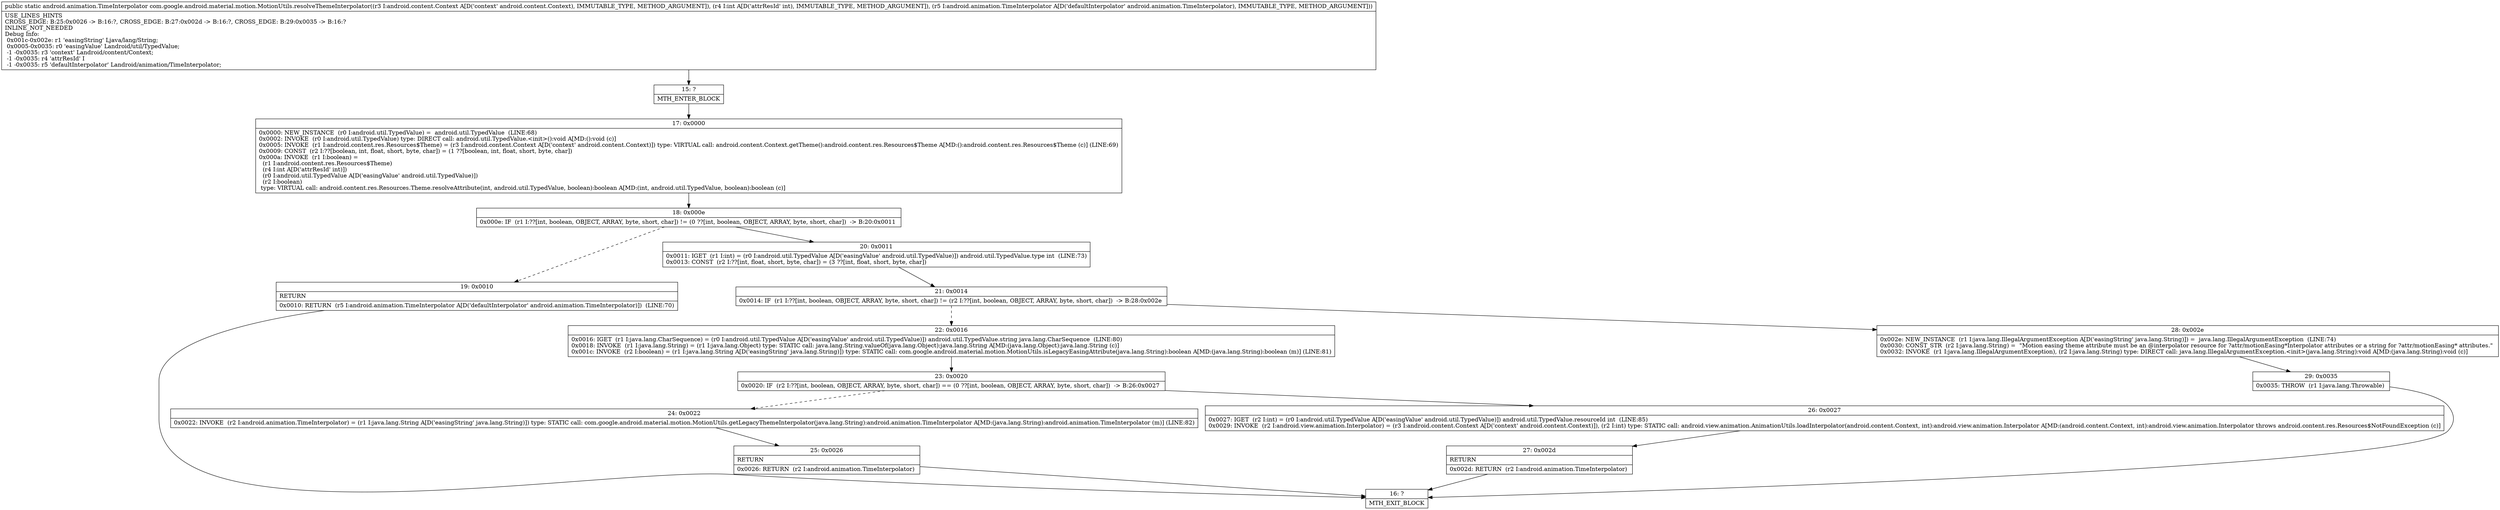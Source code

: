 digraph "CFG forcom.google.android.material.motion.MotionUtils.resolveThemeInterpolator(Landroid\/content\/Context;ILandroid\/animation\/TimeInterpolator;)Landroid\/animation\/TimeInterpolator;" {
Node_15 [shape=record,label="{15\:\ ?|MTH_ENTER_BLOCK\l}"];
Node_17 [shape=record,label="{17\:\ 0x0000|0x0000: NEW_INSTANCE  (r0 I:android.util.TypedValue) =  android.util.TypedValue  (LINE:68)\l0x0002: INVOKE  (r0 I:android.util.TypedValue) type: DIRECT call: android.util.TypedValue.\<init\>():void A[MD:():void (c)]\l0x0005: INVOKE  (r1 I:android.content.res.Resources$Theme) = (r3 I:android.content.Context A[D('context' android.content.Context)]) type: VIRTUAL call: android.content.Context.getTheme():android.content.res.Resources$Theme A[MD:():android.content.res.Resources$Theme (c)] (LINE:69)\l0x0009: CONST  (r2 I:??[boolean, int, float, short, byte, char]) = (1 ??[boolean, int, float, short, byte, char]) \l0x000a: INVOKE  (r1 I:boolean) = \l  (r1 I:android.content.res.Resources$Theme)\l  (r4 I:int A[D('attrResId' int)])\l  (r0 I:android.util.TypedValue A[D('easingValue' android.util.TypedValue)])\l  (r2 I:boolean)\l type: VIRTUAL call: android.content.res.Resources.Theme.resolveAttribute(int, android.util.TypedValue, boolean):boolean A[MD:(int, android.util.TypedValue, boolean):boolean (c)]\l}"];
Node_18 [shape=record,label="{18\:\ 0x000e|0x000e: IF  (r1 I:??[int, boolean, OBJECT, ARRAY, byte, short, char]) != (0 ??[int, boolean, OBJECT, ARRAY, byte, short, char])  \-\> B:20:0x0011 \l}"];
Node_19 [shape=record,label="{19\:\ 0x0010|RETURN\l|0x0010: RETURN  (r5 I:android.animation.TimeInterpolator A[D('defaultInterpolator' android.animation.TimeInterpolator)])  (LINE:70)\l}"];
Node_16 [shape=record,label="{16\:\ ?|MTH_EXIT_BLOCK\l}"];
Node_20 [shape=record,label="{20\:\ 0x0011|0x0011: IGET  (r1 I:int) = (r0 I:android.util.TypedValue A[D('easingValue' android.util.TypedValue)]) android.util.TypedValue.type int  (LINE:73)\l0x0013: CONST  (r2 I:??[int, float, short, byte, char]) = (3 ??[int, float, short, byte, char]) \l}"];
Node_21 [shape=record,label="{21\:\ 0x0014|0x0014: IF  (r1 I:??[int, boolean, OBJECT, ARRAY, byte, short, char]) != (r2 I:??[int, boolean, OBJECT, ARRAY, byte, short, char])  \-\> B:28:0x002e \l}"];
Node_22 [shape=record,label="{22\:\ 0x0016|0x0016: IGET  (r1 I:java.lang.CharSequence) = (r0 I:android.util.TypedValue A[D('easingValue' android.util.TypedValue)]) android.util.TypedValue.string java.lang.CharSequence  (LINE:80)\l0x0018: INVOKE  (r1 I:java.lang.String) = (r1 I:java.lang.Object) type: STATIC call: java.lang.String.valueOf(java.lang.Object):java.lang.String A[MD:(java.lang.Object):java.lang.String (c)]\l0x001c: INVOKE  (r2 I:boolean) = (r1 I:java.lang.String A[D('easingString' java.lang.String)]) type: STATIC call: com.google.android.material.motion.MotionUtils.isLegacyEasingAttribute(java.lang.String):boolean A[MD:(java.lang.String):boolean (m)] (LINE:81)\l}"];
Node_23 [shape=record,label="{23\:\ 0x0020|0x0020: IF  (r2 I:??[int, boolean, OBJECT, ARRAY, byte, short, char]) == (0 ??[int, boolean, OBJECT, ARRAY, byte, short, char])  \-\> B:26:0x0027 \l}"];
Node_24 [shape=record,label="{24\:\ 0x0022|0x0022: INVOKE  (r2 I:android.animation.TimeInterpolator) = (r1 I:java.lang.String A[D('easingString' java.lang.String)]) type: STATIC call: com.google.android.material.motion.MotionUtils.getLegacyThemeInterpolator(java.lang.String):android.animation.TimeInterpolator A[MD:(java.lang.String):android.animation.TimeInterpolator (m)] (LINE:82)\l}"];
Node_25 [shape=record,label="{25\:\ 0x0026|RETURN\l|0x0026: RETURN  (r2 I:android.animation.TimeInterpolator) \l}"];
Node_26 [shape=record,label="{26\:\ 0x0027|0x0027: IGET  (r2 I:int) = (r0 I:android.util.TypedValue A[D('easingValue' android.util.TypedValue)]) android.util.TypedValue.resourceId int  (LINE:85)\l0x0029: INVOKE  (r2 I:android.view.animation.Interpolator) = (r3 I:android.content.Context A[D('context' android.content.Context)]), (r2 I:int) type: STATIC call: android.view.animation.AnimationUtils.loadInterpolator(android.content.Context, int):android.view.animation.Interpolator A[MD:(android.content.Context, int):android.view.animation.Interpolator throws android.content.res.Resources$NotFoundException (c)]\l}"];
Node_27 [shape=record,label="{27\:\ 0x002d|RETURN\l|0x002d: RETURN  (r2 I:android.animation.TimeInterpolator) \l}"];
Node_28 [shape=record,label="{28\:\ 0x002e|0x002e: NEW_INSTANCE  (r1 I:java.lang.IllegalArgumentException A[D('easingString' java.lang.String)]) =  java.lang.IllegalArgumentException  (LINE:74)\l0x0030: CONST_STR  (r2 I:java.lang.String) =  \"Motion easing theme attribute must be an @interpolator resource for ?attr\/motionEasing*Interpolator attributes or a string for ?attr\/motionEasing* attributes.\" \l0x0032: INVOKE  (r1 I:java.lang.IllegalArgumentException), (r2 I:java.lang.String) type: DIRECT call: java.lang.IllegalArgumentException.\<init\>(java.lang.String):void A[MD:(java.lang.String):void (c)]\l}"];
Node_29 [shape=record,label="{29\:\ 0x0035|0x0035: THROW  (r1 I:java.lang.Throwable) \l}"];
MethodNode[shape=record,label="{public static android.animation.TimeInterpolator com.google.android.material.motion.MotionUtils.resolveThemeInterpolator((r3 I:android.content.Context A[D('context' android.content.Context), IMMUTABLE_TYPE, METHOD_ARGUMENT]), (r4 I:int A[D('attrResId' int), IMMUTABLE_TYPE, METHOD_ARGUMENT]), (r5 I:android.animation.TimeInterpolator A[D('defaultInterpolator' android.animation.TimeInterpolator), IMMUTABLE_TYPE, METHOD_ARGUMENT]))  | USE_LINES_HINTS\lCROSS_EDGE: B:25:0x0026 \-\> B:16:?, CROSS_EDGE: B:27:0x002d \-\> B:16:?, CROSS_EDGE: B:29:0x0035 \-\> B:16:?\lINLINE_NOT_NEEDED\lDebug Info:\l  0x001c\-0x002e: r1 'easingString' Ljava\/lang\/String;\l  0x0005\-0x0035: r0 'easingValue' Landroid\/util\/TypedValue;\l  \-1 \-0x0035: r3 'context' Landroid\/content\/Context;\l  \-1 \-0x0035: r4 'attrResId' I\l  \-1 \-0x0035: r5 'defaultInterpolator' Landroid\/animation\/TimeInterpolator;\l}"];
MethodNode -> Node_15;Node_15 -> Node_17;
Node_17 -> Node_18;
Node_18 -> Node_19[style=dashed];
Node_18 -> Node_20;
Node_19 -> Node_16;
Node_20 -> Node_21;
Node_21 -> Node_22[style=dashed];
Node_21 -> Node_28;
Node_22 -> Node_23;
Node_23 -> Node_24[style=dashed];
Node_23 -> Node_26;
Node_24 -> Node_25;
Node_25 -> Node_16;
Node_26 -> Node_27;
Node_27 -> Node_16;
Node_28 -> Node_29;
Node_29 -> Node_16;
}

